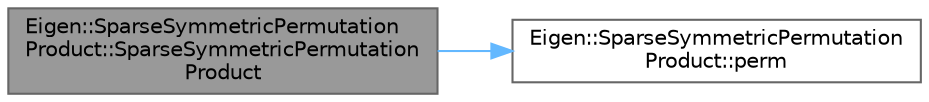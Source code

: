 digraph "Eigen::SparseSymmetricPermutationProduct::SparseSymmetricPermutationProduct"
{
 // LATEX_PDF_SIZE
  bgcolor="transparent";
  edge [fontname=Helvetica,fontsize=10,labelfontname=Helvetica,labelfontsize=10];
  node [fontname=Helvetica,fontsize=10,shape=box,height=0.2,width=0.4];
  rankdir="LR";
  Node1 [id="Node000001",label="Eigen::SparseSymmetricPermutation\lProduct::SparseSymmetricPermutation\lProduct",height=0.2,width=0.4,color="gray40", fillcolor="grey60", style="filled", fontcolor="black",tooltip=" "];
  Node1 -> Node2 [id="edge1_Node000001_Node000002",color="steelblue1",style="solid",tooltip=" "];
  Node2 [id="Node000002",label="Eigen::SparseSymmetricPermutation\lProduct::perm",height=0.2,width=0.4,color="grey40", fillcolor="white", style="filled",URL="$class_eigen_1_1_sparse_symmetric_permutation_product.html#a70a5b9a05888337957c006f5b9d31cb9",tooltip=" "];
}
